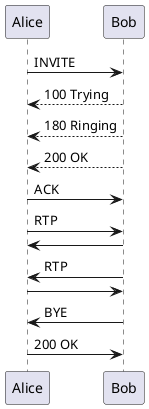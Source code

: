 1.sip呼叫流程
@startuml
Alice -> Bob: INVITE
Bob --> Alice: 100 Trying
Bob --> Alice: 180 Ringing
Bob --> Alice: 200 OK
Alice -> Bob: ACK

Alice -> Bob: RTP
Bob -> Alice:
Bob -> Alice: RTP
Alice -> Bob:

Bob -> Alice: BYE
Alice -> Bob: 200 OK
@enduml

2.微信
@startuml

state alice{
  [*] --> 拨号中
  拨号中 --> 已接通1: 2.收到100 Trying
  拨号中 --> bob: 1.发送Invite
  已接通1 --> 等待对方接听: 5.收到180 Ringing
  等待对方接听 --> 取消1
  通话中1 --> 挂断1
  挂断1 --> 结束1
  取消1 --> 结束1
  结束1 --> message
}

state bob{
  [*] --> 连接中: 3.收到Invite
  连接中 -> 已接通
  已接通 -> 持续振铃: 4.回复180 Ringing
  持续振铃 --> 接听: 6.发送200 OK
  持续振铃 --> 取消2
  接听 --> 通话中
  接听 --> 通话中1: 7.收到200 OK
  通话中 --> 挂断: 8.发送Bye
  挂断 --> 结束
  挂断 --> 结束1: 9.收到Bye
  取消2 --> 结束
  结束 --> message
}

state message{
  [*] --> 通话时长01分00秒
  [*] --> 对方已取消
  [*] --> 已取消
}
@enduml

3.声网SDK流程
@startuml
alice -> agora: 0. ....
alice -> im: 1.invite(pb)
im -> alice: 2.100 Trying(pb)
im -> bob: 3.invite(pb)
bob -> im: 4.180 Ringing(pb)
im -> alice: 5.180 Ringing(pb)
bob -> agora: 6.joinChannel
agora -> bob: 7.onJoinChannelSuccess
bob -> im: 8.200 ok(pb)
im -> bob: 9.ack(pb)
im -> alice: 10.200 ok(pb)
alice -> im: 11.ack(pb)

alice -> agora: 13.joinChannel
agora -> alice: 14.onJoinChannelSuccess
agora -> bob: 15.onUserJoined

alice <-> bob: 15.Agora voice/video data stream
alice <-> bob: 16.Agora voice/video data stream
bob -> im: 17.heartbeat(pb)
alice -> im: 18.heartbeat(pb)
alice <-> bob: 19.Agora voice/video data stream
bob -> agora: 20.levelChannel
agora -> alice: 21.onUserOffline,reason=1
alice -> agora: 22.levelChannel
agora -> agora: 23.delete Channel
bob -> im: 24.BYE(pb)
im -> bob: 25.200 OK(pb)
im -> alice: 26.msg,type=tips,content=通话时长01分00秒(pb)
alice -> im: 27.ack
im -> bob: 28.msg(pb)
bob -> im: 29.ack
@enduml

4.SIP和声网结合
@startuml
Alice -> IM: INVITE
IM -> Bob: INVITE
IM --> Alice: 100 Trying
Bob --> IM: 180 Ringing
IM --> Alice: 180 Ringing
Bob --> IM: 200 OK
IM -> Alice: 200 OK
Alice -> IM: ACK
IM -> Bob: ACK

Alice <-> Bob: Agora SDK voice/video data
Alice <-> Bob: ……
Alice <-> Bob: Agora SDK voice/video data

Bob -> IM: BYE
IM -> Alice: BYE
Alice -> IM: 200 OK
IM -> Bob: 200 OK
@enduml